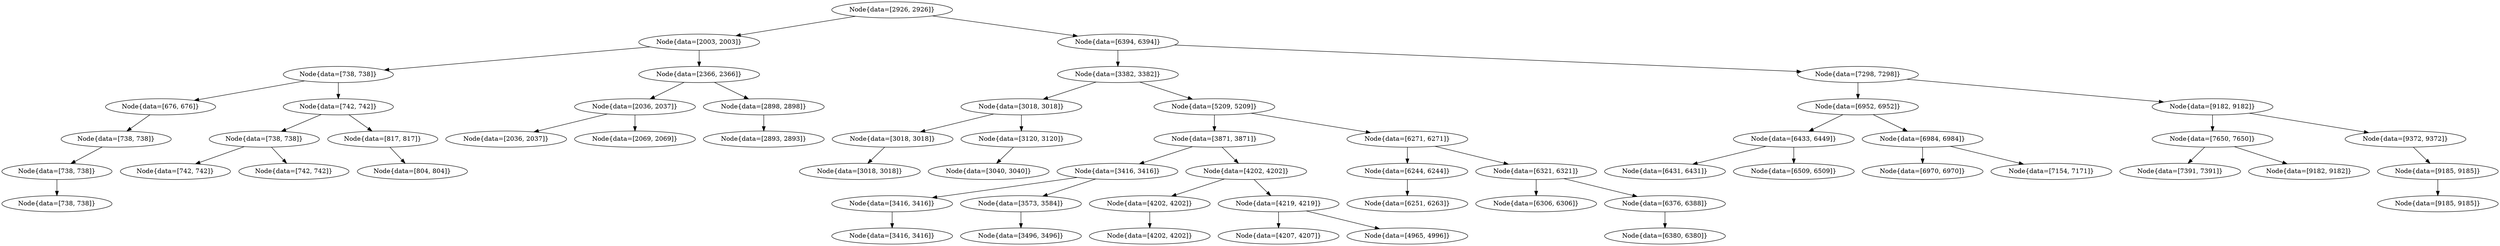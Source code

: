 digraph G{
326960344 [label="Node{data=[2926, 2926]}"]
326960344 -> 632879570
632879570 [label="Node{data=[2003, 2003]}"]
632879570 -> 695846639
695846639 [label="Node{data=[738, 738]}"]
695846639 -> 452368204
452368204 [label="Node{data=[676, 676]}"]
452368204 -> 1641421582
1641421582 [label="Node{data=[738, 738]}"]
1641421582 -> 63051919
63051919 [label="Node{data=[738, 738]}"]
63051919 -> 1684797606
1684797606 [label="Node{data=[738, 738]}"]
695846639 -> 1242124176
1242124176 [label="Node{data=[742, 742]}"]
1242124176 -> 458630068
458630068 [label="Node{data=[738, 738]}"]
458630068 -> 147015217
147015217 [label="Node{data=[742, 742]}"]
458630068 -> 861286727
861286727 [label="Node{data=[742, 742]}"]
1242124176 -> 857972082
857972082 [label="Node{data=[817, 817]}"]
857972082 -> 432161569
432161569 [label="Node{data=[804, 804]}"]
632879570 -> 195198182
195198182 [label="Node{data=[2366, 2366]}"]
195198182 -> 159168732
159168732 [label="Node{data=[2036, 2037]}"]
159168732 -> 639331468
639331468 [label="Node{data=[2036, 2037]}"]
159168732 -> 768342053
768342053 [label="Node{data=[2069, 2069]}"]
195198182 -> 890696758
890696758 [label="Node{data=[2898, 2898]}"]
890696758 -> 1505755152
1505755152 [label="Node{data=[2893, 2893]}"]
326960344 -> 608331944
608331944 [label="Node{data=[6394, 6394]}"]
608331944 -> 1446688469
1446688469 [label="Node{data=[3382, 3382]}"]
1446688469 -> 1418678112
1418678112 [label="Node{data=[3018, 3018]}"]
1418678112 -> 227935585
227935585 [label="Node{data=[3018, 3018]}"]
227935585 -> 983972691
983972691 [label="Node{data=[3018, 3018]}"]
1418678112 -> 967425740
967425740 [label="Node{data=[3120, 3120]}"]
967425740 -> 393413334
393413334 [label="Node{data=[3040, 3040]}"]
1446688469 -> 720613460
720613460 [label="Node{data=[5209, 5209]}"]
720613460 -> 553937658
553937658 [label="Node{data=[3871, 3871]}"]
553937658 -> 1429209032
1429209032 [label="Node{data=[3416, 3416]}"]
1429209032 -> 1522872841
1522872841 [label="Node{data=[3416, 3416]}"]
1522872841 -> 1828935701
1828935701 [label="Node{data=[3416, 3416]}"]
1429209032 -> 1876077813
1876077813 [label="Node{data=[3573, 3584]}"]
1876077813 -> 1168756600
1168756600 [label="Node{data=[3496, 3496]}"]
553937658 -> 915404990
915404990 [label="Node{data=[4202, 4202]}"]
915404990 -> 1102830986
1102830986 [label="Node{data=[4202, 4202]}"]
1102830986 -> 1005872204
1005872204 [label="Node{data=[4202, 4202]}"]
915404990 -> 816688709
816688709 [label="Node{data=[4219, 4219]}"]
816688709 -> 2033117926
2033117926 [label="Node{data=[4207, 4207]}"]
816688709 -> 1726361540
1726361540 [label="Node{data=[4965, 4996]}"]
720613460 -> 2116612432
2116612432 [label="Node{data=[6271, 6271]}"]
2116612432 -> 598386518
598386518 [label="Node{data=[6244, 6244]}"]
598386518 -> 761069599
761069599 [label="Node{data=[6251, 6263]}"]
2116612432 -> 2056422015
2056422015 [label="Node{data=[6321, 6321]}"]
2056422015 -> 1124683276
1124683276 [label="Node{data=[6306, 6306]}"]
2056422015 -> 904909100
904909100 [label="Node{data=[6376, 6388]}"]
904909100 -> 1895260790
1895260790 [label="Node{data=[6380, 6380]}"]
608331944 -> 504924013
504924013 [label="Node{data=[7298, 7298]}"]
504924013 -> 401130380
401130380 [label="Node{data=[6952, 6952]}"]
401130380 -> 1548031724
1548031724 [label="Node{data=[6433, 6449]}"]
1548031724 -> 401226688
401226688 [label="Node{data=[6431, 6431]}"]
1548031724 -> 1301538239
1301538239 [label="Node{data=[6509, 6509]}"]
401130380 -> 473344802
473344802 [label="Node{data=[6984, 6984]}"]
473344802 -> 1747991614
1747991614 [label="Node{data=[6970, 6970]}"]
473344802 -> 784481987
784481987 [label="Node{data=[7154, 7171]}"]
504924013 -> 2083424441
2083424441 [label="Node{data=[9182, 9182]}"]
2083424441 -> 1432896421
1432896421 [label="Node{data=[7650, 7650]}"]
1432896421 -> 1011893498
1011893498 [label="Node{data=[7391, 7391]}"]
1432896421 -> 64704917
64704917 [label="Node{data=[9182, 9182]}"]
2083424441 -> 188246551
188246551 [label="Node{data=[9372, 9372]}"]
188246551 -> 484079038
484079038 [label="Node{data=[9185, 9185]}"]
484079038 -> 571704651
571704651 [label="Node{data=[9185, 9185]}"]
}